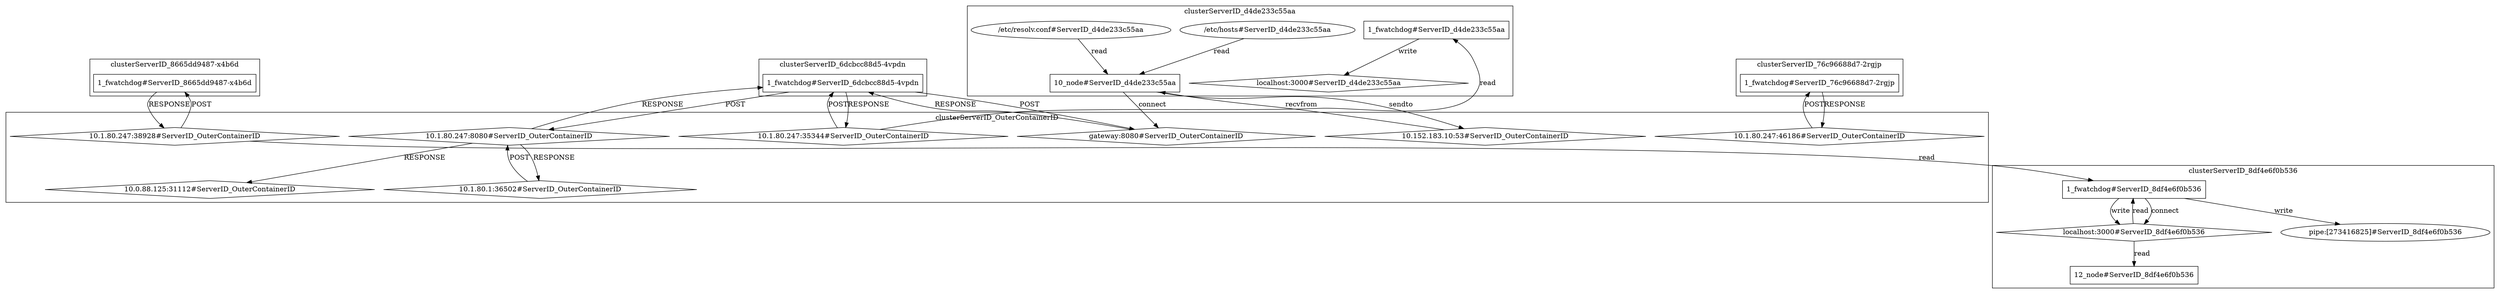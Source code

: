 digraph G {
	"1_fwatchdog#ServerID_8665dd9487-x4b6d"->"10.1.80.247:38928#ServerID_OuterContainerID"[ label="RESPONSE" ];
	"1_fwatchdog#ServerID_6dcbcc88d5-4vpdn"->"10.1.80.247:8080#ServerID_OuterContainerID"[ label="POST" ];
	"1_fwatchdog#ServerID_6dcbcc88d5-4vpdn"->"gateway:8080#ServerID_OuterContainerID"[ label="POST" ];
	"10.1.80.247:35344#ServerID_OuterContainerID"->"1_fwatchdog#ServerID_6dcbcc88d5-4vpdn"[ label="POST" ];
	"10.1.80.247:38928#ServerID_OuterContainerID"->"1_fwatchdog#ServerID_8665dd9487-x4b6d"[ label="POST" ];
	"10.1.80.247:8080#ServerID_OuterContainerID"->"1_fwatchdog#ServerID_6dcbcc88d5-4vpdn"[ label="RESPONSE" ];
	"gateway:8080#ServerID_OuterContainerID"->"1_fwatchdog#ServerID_6dcbcc88d5-4vpdn"[ label="RESPONSE" ];
	"10.1.80.247:46186#ServerID_OuterContainerID"->"1_fwatchdog#ServerID_76c96688d7-2rgjp"[ label="POST" ];
	"1_fwatchdog#ServerID_76c96688d7-2rgjp"->"10.1.80.247:46186#ServerID_OuterContainerID"[ label="RESPONSE" ];
	"1_fwatchdog#ServerID_6dcbcc88d5-4vpdn"->"10.1.80.247:35344#ServerID_OuterContainerID"[ label="RESPONSE" ];
	"1_fwatchdog#ServerID_d4de233c55aa"->"localhost:3000#ServerID_d4de233c55aa"[ label="write" ];
	"10.1.80.247:35344#ServerID_OuterContainerID"->"1_fwatchdog#ServerID_d4de233c55aa"[ label="read" ];
	"/etc/hosts#ServerID_d4de233c55aa"->"10_node#ServerID_d4de233c55aa"[ label="read" ];
	"10_node#ServerID_d4de233c55aa"->"10.152.183.10:53#ServerID_OuterContainerID"[ label="sendto" ];
	"/etc/resolv.conf#ServerID_d4de233c55aa"->"10_node#ServerID_d4de233c55aa"[ label="read" ];
	"10.152.183.10:53#ServerID_OuterContainerID"->"10_node#ServerID_d4de233c55aa"[ label="recvfrom" ];
	"10_node#ServerID_d4de233c55aa"->"gateway:8080#ServerID_OuterContainerID"[ label="connect" ];
	"1_fwatchdog#ServerID_8df4e6f0b536"->"localhost:3000#ServerID_8df4e6f0b536"[ label="connect" ];
	"10.1.80.247:38928#ServerID_OuterContainerID"->"1_fwatchdog#ServerID_8df4e6f0b536"[ label="read" ];
	"localhost:3000#ServerID_8df4e6f0b536"->"1_fwatchdog#ServerID_8df4e6f0b536"[ label="read" ];
	"localhost:3000#ServerID_8df4e6f0b536"->"12_node#ServerID_8df4e6f0b536"[ label="read" ];
	"1_fwatchdog#ServerID_8df4e6f0b536"->"localhost:3000#ServerID_8df4e6f0b536"[ label="write" ];
	"1_fwatchdog#ServerID_8df4e6f0b536"->"pipe:[273416825]#ServerID_8df4e6f0b536"[ label="write" ];
	"10.1.80.1:36502#ServerID_OuterContainerID"->"10.1.80.247:8080#ServerID_OuterContainerID"[ label="POST" ];
	"10.1.80.247:8080#ServerID_OuterContainerID"->"10.1.80.1:36502#ServerID_OuterContainerID"[ label="RESPONSE" ];
	"10.1.80.247:8080#ServerID_OuterContainerID"->"10.0.88.125:31112#ServerID_OuterContainerID"[ label="RESPONSE" ];
	subgraph "clusterServerID_6dcbcc88d5-4vpdn" {
	label="clusterServerID_6dcbcc88d5-4vpdn";
	"1_fwatchdog#ServerID_6dcbcc88d5-4vpdn" [ shape=box ];

}
;
	subgraph "clusterServerID_76c96688d7-2rgjp" {
	label="clusterServerID_76c96688d7-2rgjp";
	"1_fwatchdog#ServerID_76c96688d7-2rgjp" [ shape=box ];

}
;
	subgraph "clusterServerID_8665dd9487-x4b6d" {
	label="clusterServerID_8665dd9487-x4b6d";
	"1_fwatchdog#ServerID_8665dd9487-x4b6d" [ shape=box ];

}
;
	subgraph "clusterServerID_8df4e6f0b536" {
	label="clusterServerID_8df4e6f0b536";
	"12_node#ServerID_8df4e6f0b536" [ shape=box ];
	"1_fwatchdog#ServerID_8df4e6f0b536" [ shape=box ];
	"localhost:3000#ServerID_8df4e6f0b536" [ shape=diamond ];
	"pipe:[273416825]#ServerID_8df4e6f0b536" [ shape=ellipse ];

}
;
	subgraph "clusterServerID_OuterContainerID" {
	label="clusterServerID_OuterContainerID";
	"10.0.88.125:31112#ServerID_OuterContainerID" [ shape=diamond ];
	"10.1.80.1:36502#ServerID_OuterContainerID" [ shape=diamond ];
	"10.1.80.247:35344#ServerID_OuterContainerID" [ shape=diamond ];
	"10.1.80.247:38928#ServerID_OuterContainerID" [ shape=diamond ];
	"10.1.80.247:46186#ServerID_OuterContainerID" [ shape=diamond ];
	"10.1.80.247:8080#ServerID_OuterContainerID" [ shape=diamond ];
	"10.152.183.10:53#ServerID_OuterContainerID" [ shape=diamond ];
	"gateway:8080#ServerID_OuterContainerID" [ shape=diamond ];

}
;
	subgraph "clusterServerID_d4de233c55aa" {
	label="clusterServerID_d4de233c55aa";
	"/etc/hosts#ServerID_d4de233c55aa" [ shape=ellipse ];
	"/etc/resolv.conf#ServerID_d4de233c55aa" [ shape=ellipse ];
	"10_node#ServerID_d4de233c55aa" [ shape=box ];
	"1_fwatchdog#ServerID_d4de233c55aa" [ shape=box ];
	"localhost:3000#ServerID_d4de233c55aa" [ shape=diamond ];

}
;

}
